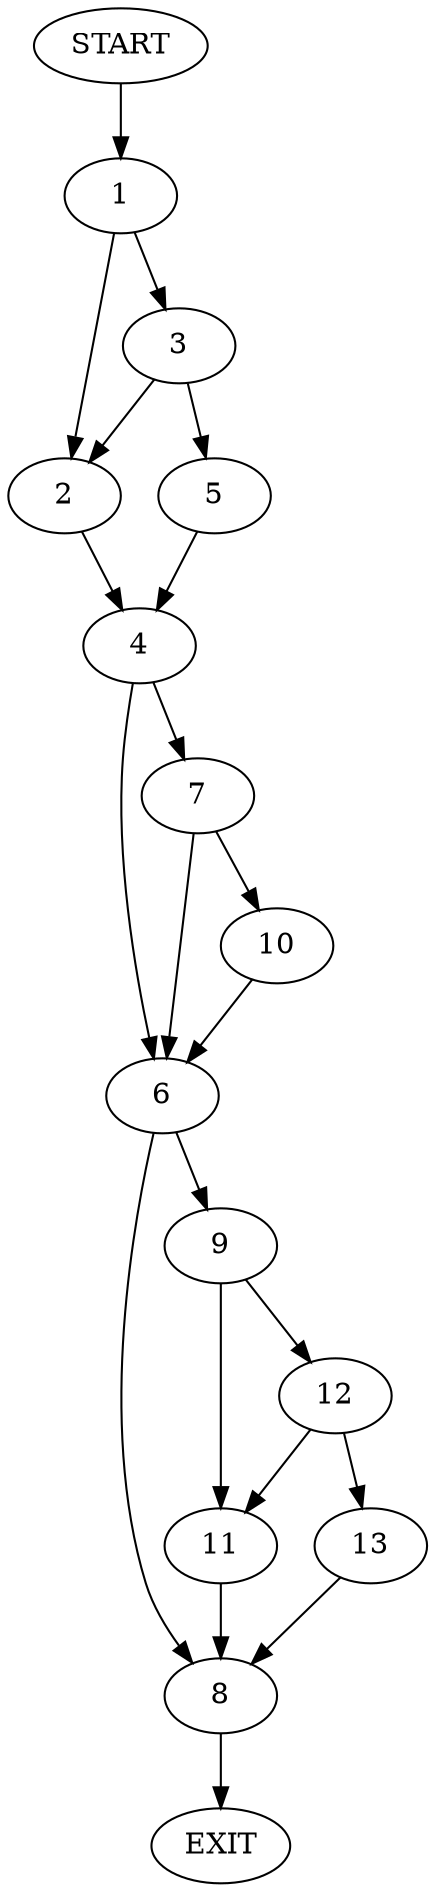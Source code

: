 digraph {
0 [label="START"]
14 [label="EXIT"]
0 -> 1
1 -> 2
1 -> 3
2 -> 4
3 -> 2
3 -> 5
5 -> 4
4 -> 6
4 -> 7
6 -> 8
6 -> 9
7 -> 6
7 -> 10
10 -> 6
8 -> 14
9 -> 11
9 -> 12
12 -> 11
12 -> 13
11 -> 8
13 -> 8
}
